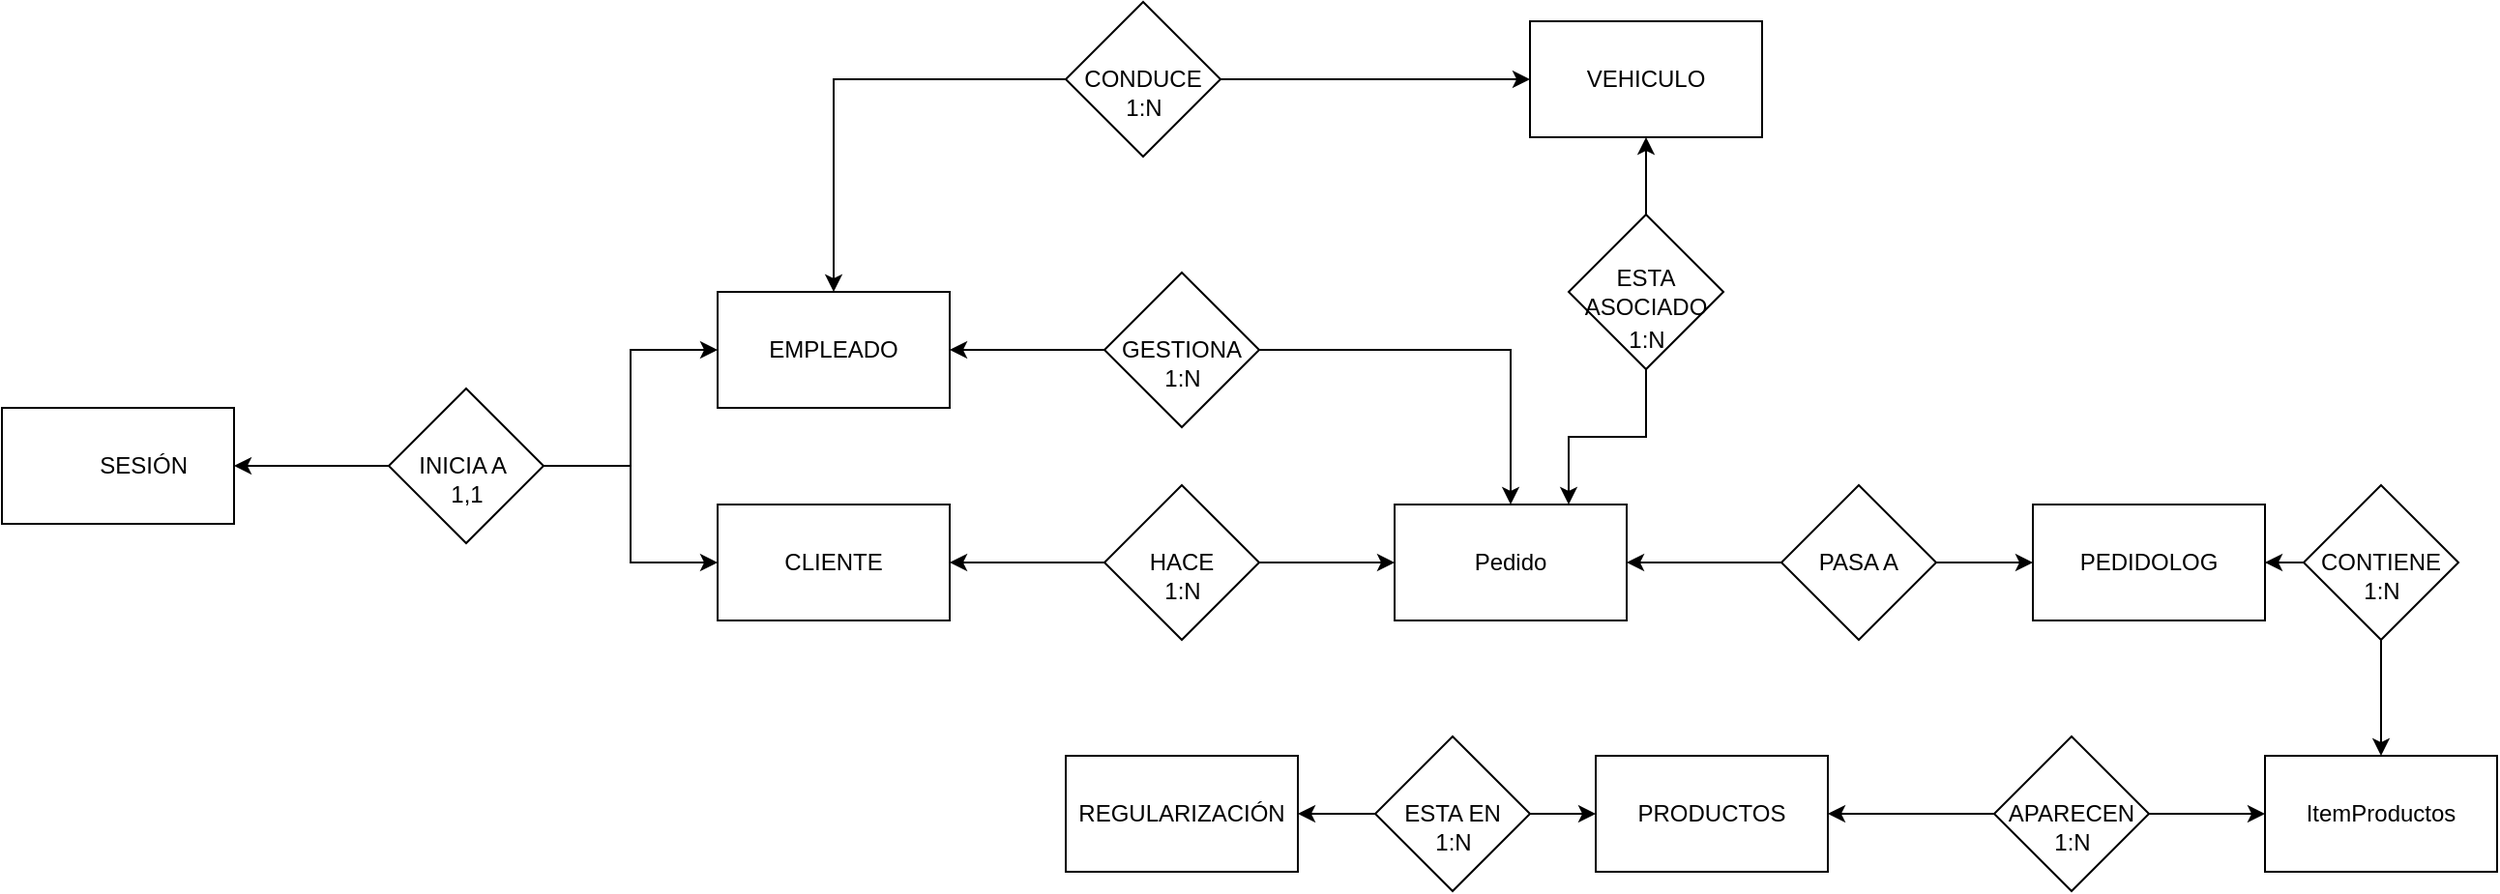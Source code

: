 <mxfile version="27.0.2">
  <diagram name="Página-1" id="QCLR3uHfYd-4rFstNeCy">
    <mxGraphModel dx="1633" dy="2109" grid="1" gridSize="10" guides="1" tooltips="1" connect="1" arrows="1" fold="1" page="1" pageScale="1" pageWidth="827" pageHeight="1169" math="0" shadow="0">
      <root>
        <mxCell id="0" />
        <mxCell id="1" parent="0" />
        <mxCell id="9TUCK8Fl6qZcFN1JhtRJ-1" value="CLIENTE" style="rounded=0;whiteSpace=wrap;html=1;" parent="1" vertex="1">
          <mxGeometry x="100" y="130" width="120" height="60" as="geometry" />
        </mxCell>
        <mxCell id="9TUCK8Fl6qZcFN1JhtRJ-6" style="edgeStyle=orthogonalEdgeStyle;rounded=0;orthogonalLoop=1;jettySize=auto;html=1;entryX=1;entryY=0.5;entryDx=0;entryDy=0;" parent="1" source="9TUCK8Fl6qZcFN1JhtRJ-5" target="9TUCK8Fl6qZcFN1JhtRJ-1" edge="1">
          <mxGeometry relative="1" as="geometry" />
        </mxCell>
        <mxCell id="9TUCK8Fl6qZcFN1JhtRJ-8" style="edgeStyle=orthogonalEdgeStyle;rounded=0;orthogonalLoop=1;jettySize=auto;html=1;" parent="1" source="9TUCK8Fl6qZcFN1JhtRJ-5" target="9TUCK8Fl6qZcFN1JhtRJ-7" edge="1">
          <mxGeometry relative="1" as="geometry" />
        </mxCell>
        <mxCell id="9TUCK8Fl6qZcFN1JhtRJ-5" value="HACE" style="rhombus;whiteSpace=wrap;html=1;" parent="1" vertex="1">
          <mxGeometry x="300" y="120" width="80" height="80" as="geometry" />
        </mxCell>
        <mxCell id="9TUCK8Fl6qZcFN1JhtRJ-7" value="Pedido" style="rounded=0;whiteSpace=wrap;html=1;" parent="1" vertex="1">
          <mxGeometry x="450" y="130" width="120" height="60" as="geometry" />
        </mxCell>
        <mxCell id="9TUCK8Fl6qZcFN1JhtRJ-9" value="1:N" style="text;html=1;align=center;verticalAlign=middle;resizable=0;points=[];autosize=1;strokeColor=none;fillColor=none;" parent="1" vertex="1">
          <mxGeometry x="320" y="160" width="40" height="30" as="geometry" />
        </mxCell>
        <mxCell id="9TUCK8Fl6qZcFN1JhtRJ-10" value="EMPLEADO" style="rounded=0;whiteSpace=wrap;html=1;" parent="1" vertex="1">
          <mxGeometry x="100" y="20" width="120" height="60" as="geometry" />
        </mxCell>
        <mxCell id="9TUCK8Fl6qZcFN1JhtRJ-30" style="edgeStyle=orthogonalEdgeStyle;rounded=0;orthogonalLoop=1;jettySize=auto;html=1;entryX=1;entryY=0.5;entryDx=0;entryDy=0;" parent="1" source="9TUCK8Fl6qZcFN1JhtRJ-11" target="9TUCK8Fl6qZcFN1JhtRJ-10" edge="1">
          <mxGeometry relative="1" as="geometry" />
        </mxCell>
        <mxCell id="9TUCK8Fl6qZcFN1JhtRJ-31" style="edgeStyle=orthogonalEdgeStyle;rounded=0;orthogonalLoop=1;jettySize=auto;html=1;entryX=0.5;entryY=0;entryDx=0;entryDy=0;" parent="1" source="9TUCK8Fl6qZcFN1JhtRJ-11" target="9TUCK8Fl6qZcFN1JhtRJ-7" edge="1">
          <mxGeometry relative="1" as="geometry" />
        </mxCell>
        <mxCell id="9TUCK8Fl6qZcFN1JhtRJ-11" value="GESTIONA" style="rhombus;whiteSpace=wrap;html=1;" parent="1" vertex="1">
          <mxGeometry x="300" y="10" width="80" height="80" as="geometry" />
        </mxCell>
        <mxCell id="9TUCK8Fl6qZcFN1JhtRJ-16" value="1:N" style="text;html=1;align=center;verticalAlign=middle;resizable=0;points=[];autosize=1;strokeColor=none;fillColor=none;" parent="1" vertex="1">
          <mxGeometry x="320" y="50" width="40" height="30" as="geometry" />
        </mxCell>
        <mxCell id="CIaCIXDbEJzTGDQdLWJQ-27" style="edgeStyle=orthogonalEdgeStyle;rounded=0;orthogonalLoop=1;jettySize=auto;html=1;entryX=1;entryY=0.5;entryDx=0;entryDy=0;" edge="1" parent="1" source="9TUCK8Fl6qZcFN1JhtRJ-17" target="CIaCIXDbEJzTGDQdLWJQ-24">
          <mxGeometry relative="1" as="geometry" />
        </mxCell>
        <mxCell id="CIaCIXDbEJzTGDQdLWJQ-28" style="edgeStyle=orthogonalEdgeStyle;rounded=0;orthogonalLoop=1;jettySize=auto;html=1;entryX=0.5;entryY=0;entryDx=0;entryDy=0;" edge="1" parent="1" source="9TUCK8Fl6qZcFN1JhtRJ-17" target="CIaCIXDbEJzTGDQdLWJQ-5">
          <mxGeometry relative="1" as="geometry" />
        </mxCell>
        <mxCell id="9TUCK8Fl6qZcFN1JhtRJ-17" value="CONTIENE" style="rhombus;whiteSpace=wrap;html=1;" parent="1" vertex="1">
          <mxGeometry x="920" y="120" width="80" height="80" as="geometry" />
        </mxCell>
        <mxCell id="9TUCK8Fl6qZcFN1JhtRJ-21" value="1:N" style="text;html=1;align=center;verticalAlign=middle;resizable=0;points=[];autosize=1;strokeColor=none;fillColor=none;" parent="1" vertex="1">
          <mxGeometry x="940" y="160" width="40" height="30" as="geometry" />
        </mxCell>
        <mxCell id="9TUCK8Fl6qZcFN1JhtRJ-24" value="" style="edgeStyle=orthogonalEdgeStyle;rounded=0;orthogonalLoop=1;jettySize=auto;html=1;entryX=0;entryY=0.5;entryDx=0;entryDy=0;" parent="1" source="9TUCK8Fl6qZcFN1JhtRJ-23" target="CIaCIXDbEJzTGDQdLWJQ-5" edge="1">
          <mxGeometry relative="1" as="geometry">
            <mxPoint x="900" y="290" as="targetPoint" />
          </mxGeometry>
        </mxCell>
        <mxCell id="CIaCIXDbEJzTGDQdLWJQ-4" style="edgeStyle=orthogonalEdgeStyle;rounded=0;orthogonalLoop=1;jettySize=auto;html=1;entryX=1;entryY=0.5;entryDx=0;entryDy=0;" edge="1" parent="1" source="9TUCK8Fl6qZcFN1JhtRJ-23" target="CIaCIXDbEJzTGDQdLWJQ-3">
          <mxGeometry relative="1" as="geometry" />
        </mxCell>
        <mxCell id="9TUCK8Fl6qZcFN1JhtRJ-23" value="APARECEN" style="rhombus;whiteSpace=wrap;html=1;" parent="1" vertex="1">
          <mxGeometry x="760" y="250" width="80" height="80" as="geometry" />
        </mxCell>
        <mxCell id="9TUCK8Fl6qZcFN1JhtRJ-27" value="1:N" style="text;html=1;align=center;verticalAlign=middle;resizable=0;points=[];autosize=1;strokeColor=none;fillColor=none;" parent="1" vertex="1">
          <mxGeometry x="780" y="290" width="40" height="30" as="geometry" />
        </mxCell>
        <mxCell id="9TUCK8Fl6qZcFN1JhtRJ-33" style="edgeStyle=orthogonalEdgeStyle;rounded=0;orthogonalLoop=1;jettySize=auto;html=1;entryX=0.5;entryY=0;entryDx=0;entryDy=0;" parent="1" source="9TUCK8Fl6qZcFN1JhtRJ-29" target="9TUCK8Fl6qZcFN1JhtRJ-10" edge="1">
          <mxGeometry relative="1" as="geometry" />
        </mxCell>
        <mxCell id="9TUCK8Fl6qZcFN1JhtRJ-35" style="edgeStyle=orthogonalEdgeStyle;rounded=0;orthogonalLoop=1;jettySize=auto;html=1;entryX=0;entryY=0.5;entryDx=0;entryDy=0;" parent="1" source="9TUCK8Fl6qZcFN1JhtRJ-29" target="9TUCK8Fl6qZcFN1JhtRJ-34" edge="1">
          <mxGeometry relative="1" as="geometry" />
        </mxCell>
        <mxCell id="9TUCK8Fl6qZcFN1JhtRJ-29" value="CONDUCE" style="rhombus;whiteSpace=wrap;html=1;" parent="1" vertex="1">
          <mxGeometry x="280" y="-130" width="80" height="80" as="geometry" />
        </mxCell>
        <mxCell id="9TUCK8Fl6qZcFN1JhtRJ-32" value="1:N" style="text;html=1;align=center;verticalAlign=middle;resizable=0;points=[];autosize=1;strokeColor=none;fillColor=none;" parent="1" vertex="1">
          <mxGeometry x="300" y="-90" width="40" height="30" as="geometry" />
        </mxCell>
        <mxCell id="9TUCK8Fl6qZcFN1JhtRJ-34" value="VEHICULO" style="rounded=0;whiteSpace=wrap;html=1;" parent="1" vertex="1">
          <mxGeometry x="520" y="-120" width="120" height="60" as="geometry" />
        </mxCell>
        <mxCell id="9TUCK8Fl6qZcFN1JhtRJ-37" style="edgeStyle=orthogonalEdgeStyle;rounded=0;orthogonalLoop=1;jettySize=auto;html=1;entryX=0.5;entryY=1;entryDx=0;entryDy=0;" parent="1" source="9TUCK8Fl6qZcFN1JhtRJ-36" target="9TUCK8Fl6qZcFN1JhtRJ-34" edge="1">
          <mxGeometry relative="1" as="geometry" />
        </mxCell>
        <mxCell id="9TUCK8Fl6qZcFN1JhtRJ-38" style="edgeStyle=orthogonalEdgeStyle;rounded=0;orthogonalLoop=1;jettySize=auto;html=1;entryX=0.75;entryY=0;entryDx=0;entryDy=0;" parent="1" source="9TUCK8Fl6qZcFN1JhtRJ-36" target="9TUCK8Fl6qZcFN1JhtRJ-7" edge="1">
          <mxGeometry relative="1" as="geometry" />
        </mxCell>
        <mxCell id="9TUCK8Fl6qZcFN1JhtRJ-36" value="ESTA ASOCIADO" style="rhombus;whiteSpace=wrap;html=1;" parent="1" vertex="1">
          <mxGeometry x="540" y="-20" width="80" height="80" as="geometry" />
        </mxCell>
        <mxCell id="9TUCK8Fl6qZcFN1JhtRJ-39" value="1:N" style="text;html=1;align=center;verticalAlign=middle;resizable=0;points=[];autosize=1;strokeColor=none;fillColor=none;" parent="1" vertex="1">
          <mxGeometry x="560" y="30" width="40" height="30" as="geometry" />
        </mxCell>
        <mxCell id="CIaCIXDbEJzTGDQdLWJQ-3" value="PRODUCTOS" style="rounded=0;whiteSpace=wrap;html=1;" vertex="1" parent="1">
          <mxGeometry x="554" y="260" width="120" height="60" as="geometry" />
        </mxCell>
        <mxCell id="CIaCIXDbEJzTGDQdLWJQ-5" value="ItemProductos" style="rounded=0;whiteSpace=wrap;html=1;" vertex="1" parent="1">
          <mxGeometry x="900" y="260" width="120" height="60" as="geometry" />
        </mxCell>
        <mxCell id="CIaCIXDbEJzTGDQdLWJQ-12" style="edgeStyle=orthogonalEdgeStyle;rounded=0;orthogonalLoop=1;jettySize=auto;html=1;entryX=0;entryY=0.5;entryDx=0;entryDy=0;" edge="1" parent="1" source="CIaCIXDbEJzTGDQdLWJQ-9" target="9TUCK8Fl6qZcFN1JhtRJ-1">
          <mxGeometry relative="1" as="geometry" />
        </mxCell>
        <mxCell id="CIaCIXDbEJzTGDQdLWJQ-13" style="edgeStyle=orthogonalEdgeStyle;rounded=0;orthogonalLoop=1;jettySize=auto;html=1;entryX=0;entryY=0.5;entryDx=0;entryDy=0;" edge="1" parent="1" source="CIaCIXDbEJzTGDQdLWJQ-9" target="9TUCK8Fl6qZcFN1JhtRJ-10">
          <mxGeometry relative="1" as="geometry" />
        </mxCell>
        <mxCell id="CIaCIXDbEJzTGDQdLWJQ-20" style="edgeStyle=orthogonalEdgeStyle;rounded=0;orthogonalLoop=1;jettySize=auto;html=1;entryX=1;entryY=0.5;entryDx=0;entryDy=0;" edge="1" parent="1" source="CIaCIXDbEJzTGDQdLWJQ-9" target="CIaCIXDbEJzTGDQdLWJQ-10">
          <mxGeometry relative="1" as="geometry" />
        </mxCell>
        <mxCell id="CIaCIXDbEJzTGDQdLWJQ-9" value="INICIA A&amp;nbsp;" style="rhombus;whiteSpace=wrap;html=1;" vertex="1" parent="1">
          <mxGeometry x="-70" y="70" width="80" height="80" as="geometry" />
        </mxCell>
        <mxCell id="CIaCIXDbEJzTGDQdLWJQ-10" value="&lt;span style=&quot;white-space: pre;&quot;&gt;&#x9;&lt;/span&gt;SESIÓN" style="rounded=0;whiteSpace=wrap;html=1;" vertex="1" parent="1">
          <mxGeometry x="-270" y="80" width="120" height="60" as="geometry" />
        </mxCell>
        <mxCell id="CIaCIXDbEJzTGDQdLWJQ-14" value="1,1" style="text;html=1;align=center;verticalAlign=middle;resizable=0;points=[];autosize=1;strokeColor=none;fillColor=none;" vertex="1" parent="1">
          <mxGeometry x="-50" y="110" width="40" height="30" as="geometry" />
        </mxCell>
        <mxCell id="CIaCIXDbEJzTGDQdLWJQ-15" value="REGULARIZACIÓN" style="rounded=0;whiteSpace=wrap;html=1;" vertex="1" parent="1">
          <mxGeometry x="280" y="260" width="120" height="60" as="geometry" />
        </mxCell>
        <mxCell id="CIaCIXDbEJzTGDQdLWJQ-17" style="edgeStyle=orthogonalEdgeStyle;rounded=0;orthogonalLoop=1;jettySize=auto;html=1;entryX=1;entryY=0.5;entryDx=0;entryDy=0;" edge="1" parent="1" source="CIaCIXDbEJzTGDQdLWJQ-16" target="CIaCIXDbEJzTGDQdLWJQ-15">
          <mxGeometry relative="1" as="geometry" />
        </mxCell>
        <mxCell id="CIaCIXDbEJzTGDQdLWJQ-18" style="edgeStyle=orthogonalEdgeStyle;rounded=0;orthogonalLoop=1;jettySize=auto;html=1;entryX=0;entryY=0.5;entryDx=0;entryDy=0;" edge="1" parent="1" source="CIaCIXDbEJzTGDQdLWJQ-16" target="CIaCIXDbEJzTGDQdLWJQ-3">
          <mxGeometry relative="1" as="geometry" />
        </mxCell>
        <mxCell id="CIaCIXDbEJzTGDQdLWJQ-16" value="ESTA EN" style="rhombus;whiteSpace=wrap;html=1;" vertex="1" parent="1">
          <mxGeometry x="440" y="250" width="80" height="80" as="geometry" />
        </mxCell>
        <mxCell id="CIaCIXDbEJzTGDQdLWJQ-19" value="1:N" style="text;html=1;align=center;verticalAlign=middle;resizable=0;points=[];autosize=1;strokeColor=none;fillColor=none;" vertex="1" parent="1">
          <mxGeometry x="460" y="290" width="40" height="30" as="geometry" />
        </mxCell>
        <mxCell id="CIaCIXDbEJzTGDQdLWJQ-23" style="edgeStyle=orthogonalEdgeStyle;rounded=0;orthogonalLoop=1;jettySize=auto;html=1;entryX=1;entryY=0.5;entryDx=0;entryDy=0;" edge="1" parent="1" source="CIaCIXDbEJzTGDQdLWJQ-22" target="9TUCK8Fl6qZcFN1JhtRJ-7">
          <mxGeometry relative="1" as="geometry" />
        </mxCell>
        <mxCell id="CIaCIXDbEJzTGDQdLWJQ-25" style="edgeStyle=orthogonalEdgeStyle;rounded=0;orthogonalLoop=1;jettySize=auto;html=1;entryX=0;entryY=0.5;entryDx=0;entryDy=0;" edge="1" parent="1" source="CIaCIXDbEJzTGDQdLWJQ-22" target="CIaCIXDbEJzTGDQdLWJQ-24">
          <mxGeometry relative="1" as="geometry" />
        </mxCell>
        <mxCell id="CIaCIXDbEJzTGDQdLWJQ-22" value="PASA A" style="rhombus;whiteSpace=wrap;html=1;" vertex="1" parent="1">
          <mxGeometry x="650" y="120" width="80" height="80" as="geometry" />
        </mxCell>
        <mxCell id="CIaCIXDbEJzTGDQdLWJQ-24" value="PEDIDOLOG" style="rounded=0;whiteSpace=wrap;html=1;" vertex="1" parent="1">
          <mxGeometry x="780" y="130" width="120" height="60" as="geometry" />
        </mxCell>
      </root>
    </mxGraphModel>
  </diagram>
</mxfile>
